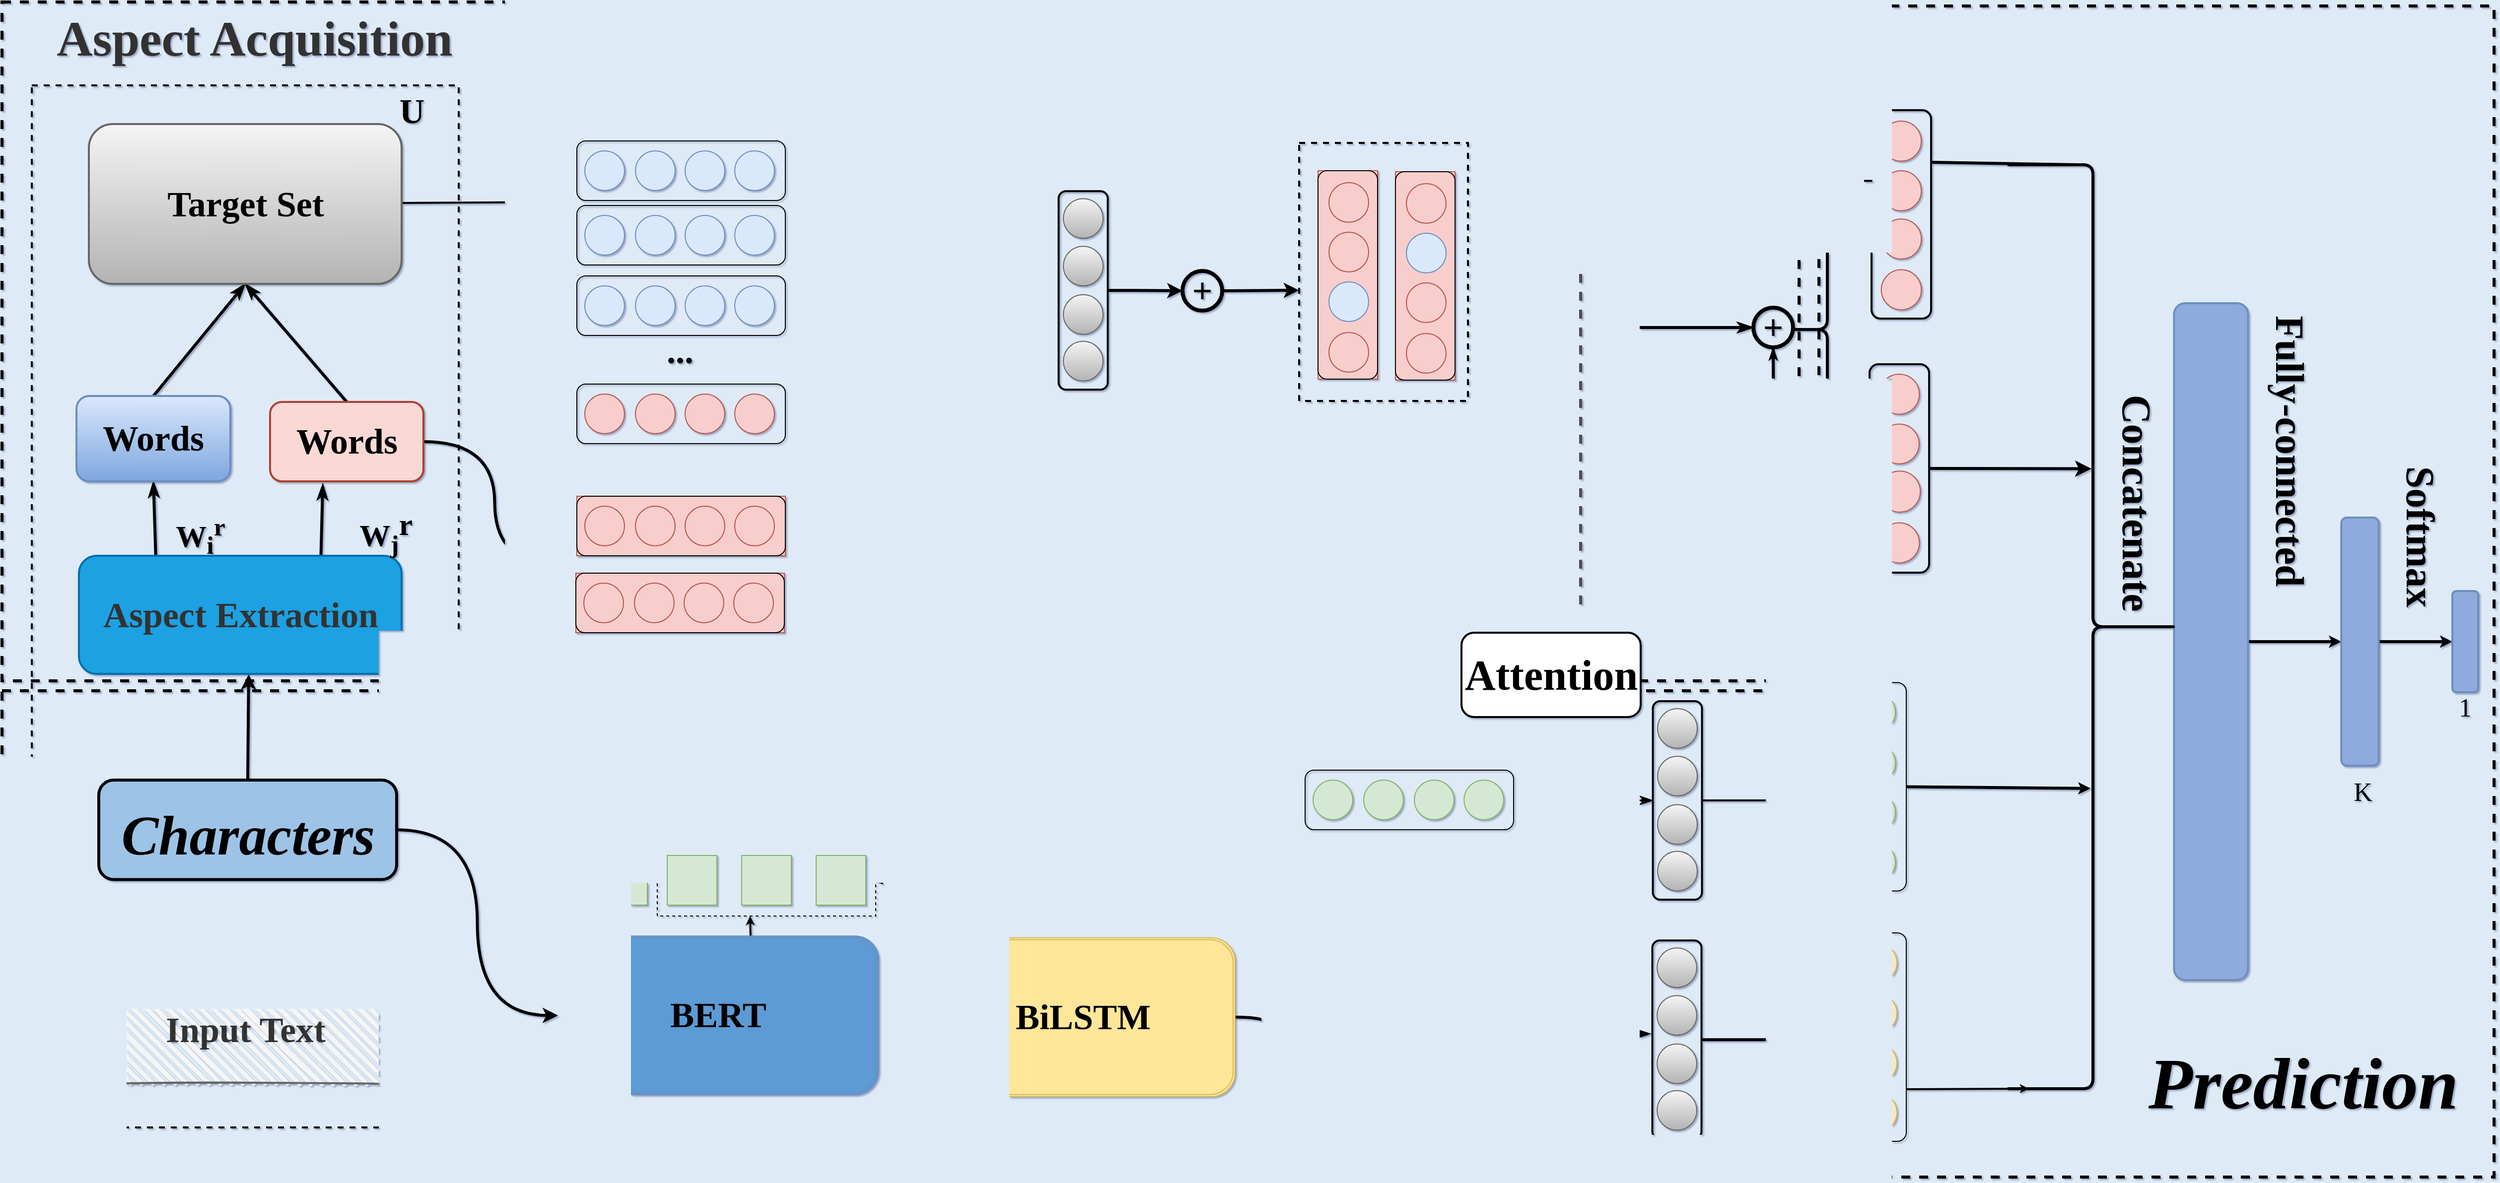 <mxfile version="20.4.1" type="github" pages="2">
  <diagram id="xE6yutu449i4m1p3uRwP" name="模型">
    <mxGraphModel dx="3793" dy="2792" grid="1" gridSize="10" guides="1" tooltips="1" connect="1" arrows="1" fold="1" page="1" pageScale="1" pageWidth="827" pageHeight="1169" background="#DEEBF7" math="0" shadow="1">
      <root>
        <mxCell id="0" />
        <mxCell id="1" parent="0" />
        <mxCell id="maZDqukDoqaPE8SbIxAH-41" value="" style="rounded=0;whiteSpace=wrap;html=1;shadow=0;strokeWidth=3;fontFamily=Times New Roman;fontSize=56;fillColor=none;dashed=1;" parent="1" vertex="1">
          <mxGeometry x="-10" y="-374" width="1810" height="684" as="geometry" />
        </mxCell>
        <mxCell id="maZDqukDoqaPE8SbIxAH-40" value="" style="rounded=0;whiteSpace=wrap;html=1;shadow=0;strokeWidth=3;fontFamily=Times New Roman;fontSize=56;fillColor=none;dashed=1;" parent="1" vertex="1">
          <mxGeometry x="-10" y="320" width="1810" height="490" as="geometry" />
        </mxCell>
        <mxCell id="maZDqukDoqaPE8SbIxAH-33" value="" style="rounded=0;whiteSpace=wrap;html=1;strokeWidth=3;fillColor=none;dashed=1;shadow=0;" parent="1" vertex="1">
          <mxGeometry x="1820" y="-370" width="680" height="1180" as="geometry" />
        </mxCell>
        <mxCell id="maZDqukDoqaPE8SbIxAH-11" style="orthogonalLoop=1;jettySize=auto;html=1;exitX=1;exitY=0.5;exitDx=0;exitDy=0;edgeStyle=orthogonalEdgeStyle;curved=1;strokeWidth=3;" parent="1" source="rSC-oQ76qF_qCHtcjeeN-8" edge="1">
          <mxGeometry relative="1" as="geometry">
            <mxPoint x="930" y="-80" as="targetPoint" />
          </mxGeometry>
        </mxCell>
        <mxCell id="maZDqukDoqaPE8SbIxAH-31" style="edgeStyle=orthogonalEdgeStyle;curved=1;orthogonalLoop=1;jettySize=auto;html=1;exitX=1;exitY=0.5;exitDx=0;exitDy=0;entryX=0.5;entryY=1;entryDx=0;entryDy=0;strokeWidth=3;" parent="1" source="rSC-oQ76qF_qCHtcjeeN-8" target="maZDqukDoqaPE8SbIxAH-29" edge="1">
          <mxGeometry relative="1" as="geometry" />
        </mxCell>
        <mxCell id="rSC-oQ76qF_qCHtcjeeN-8" value="" style="rounded=0;whiteSpace=wrap;html=1;fillColor=none;dashed=1;strokeWidth=2;" parent="1" vertex="1">
          <mxGeometry x="558" y="110" width="234" height="164" as="geometry" />
        </mxCell>
        <mxCell id="arP89rZSrupbbn2dp-Xk-2" value="" style="rounded=0;whiteSpace=wrap;html=1;fontFamily=Times New Roman;fontSize=36;fillColor=none;dashed=1;strokeWidth=2;" parent="1" vertex="1">
          <mxGeometry x="20" y="-290" width="430" height="1050" as="geometry" />
        </mxCell>
        <mxCell id="HhYw5Z5-gJKjL5FxkoDt-12" value="" style="rounded=0;whiteSpace=wrap;html=1;fontSize=24;fillColor=none;dashed=1;" parent="1" vertex="1">
          <mxGeometry x="650" y="477" width="220" height="70" as="geometry" />
        </mxCell>
        <mxCell id="arP89rZSrupbbn2dp-Xk-157" style="edgeStyle=orthogonalEdgeStyle;sketch=0;orthogonalLoop=1;jettySize=auto;html=1;exitX=1;exitY=0.5;exitDx=0;exitDy=0;entryX=0.47;entryY=1.045;entryDx=0;entryDy=0;fontFamily=Times New Roman;fontSize=36;startArrow=none;startFill=0;endArrow=classicThin;endFill=1;endSize=7;strokeColor=#000000;strokeWidth=3;elbow=vertical;entryPerimeter=0;" parent="1" target="arP89rZSrupbbn2dp-Xk-163" edge="1">
          <mxGeometry relative="1" as="geometry">
            <mxPoint x="1511" y="666" as="sourcePoint" />
          </mxGeometry>
        </mxCell>
        <mxCell id="HhYw5Z5-gJKjL5FxkoDt-22" value="" style="rounded=1;whiteSpace=wrap;html=1;fontSize=24;fillColor=none;" parent="1" vertex="1">
          <mxGeometry x="1300" y="636" width="210" height="60" as="geometry" />
        </mxCell>
        <mxCell id="arP89rZSrupbbn2dp-Xk-5" value="" style="sketch=0;orthogonalLoop=1;jettySize=auto;html=1;fontFamily=Times New Roman;fontSize=24;startArrow=none;startFill=0;endArrow=classicThin;endFill=1;endSize=7;strokeWidth=3;elbow=vertical;rounded=0;entryX=0.5;entryY=1;entryDx=0;entryDy=0;exitX=0.491;exitY=1.02;exitDx=0;exitDy=0;exitPerimeter=0;" parent="1" source="b2TtBr7QqDW1BiKJzh33-6" target="maZDqukDoqaPE8SbIxAH-37" edge="1">
          <mxGeometry relative="1" as="geometry">
            <mxPoint x="230" y="530" as="targetPoint" />
          </mxGeometry>
        </mxCell>
        <mxCell id="b2TtBr7QqDW1BiKJzh33-6" value="&lt;font style=&quot;font-size: 36px;&quot; face=&quot;Times New Roman&quot;&gt;&lt;b&gt;Input Text&lt;/b&gt;&lt;/font&gt;" style="rounded=1;whiteSpace=wrap;html=1;strokeWidth=2;fillWeight=4;hachureGap=8;hachureAngle=45;sketch=1;fontSize=24;direction=west;fillColor=#f5f5f5;fontColor=#333333;strokeColor=#666666;" parent="1" vertex="1">
          <mxGeometry x="87.5" y="608.75" width="295" height="107.13" as="geometry" />
        </mxCell>
        <mxCell id="arP89rZSrupbbn2dp-Xk-267" style="sketch=0;orthogonalLoop=1;jettySize=auto;html=1;exitX=0.104;exitY=-0.003;exitDx=0;exitDy=0;entryX=0.5;entryY=1;entryDx=0;entryDy=0;fontFamily=Times New Roman;fontSize=36;startArrow=none;startFill=0;endArrow=classic;endFill=1;endSize=3;strokeColor=#000000;strokeWidth=2;elbow=vertical;exitPerimeter=0;" parent="1" target="HhYw5Z5-gJKjL5FxkoDt-7" edge="1">
          <mxGeometry relative="1" as="geometry">
            <mxPoint x="614.86" y="618.797" as="sourcePoint" />
          </mxGeometry>
        </mxCell>
        <mxCell id="arP89rZSrupbbn2dp-Xk-268" style="edgeStyle=none;sketch=0;orthogonalLoop=1;jettySize=auto;html=1;entryX=0.425;entryY=1;entryDx=0;entryDy=0;entryPerimeter=0;fontFamily=Times New Roman;fontSize=36;startArrow=none;startFill=0;endArrow=classic;endFill=1;endSize=3;strokeColor=#000000;strokeWidth=2;elbow=vertical;" parent="1" target="HhYw5Z5-gJKjL5FxkoDt-12" edge="1">
          <mxGeometry relative="1" as="geometry">
            <mxPoint x="744" y="570" as="sourcePoint" />
            <Array as="points" />
          </mxGeometry>
        </mxCell>
        <mxCell id="HhYw5Z5-gJKjL5FxkoDt-2" value="&lt;font face=&quot;Times New Roman&quot; style=&quot;font-size: 36px;&quot;&gt;&lt;b style=&quot;&quot;&gt;BERT&lt;/b&gt;&lt;/font&gt;" style="shape=ext;double=1;rounded=1;whiteSpace=wrap;html=1;fillColor=#5B9BD5;strokeColor=#6c8ebf;" parent="1" vertex="1">
          <mxGeometry x="550" y="567.13" width="323" height="160" as="geometry" />
        </mxCell>
        <mxCell id="HhYw5Z5-gJKjL5FxkoDt-31" style="rounded=0;sketch=0;orthogonalLoop=1;jettySize=auto;html=1;exitX=0.5;exitY=0;exitDx=0;exitDy=0;entryX=0;entryY=0.5;entryDx=0;entryDy=0;fontSize=24;startArrow=none;startFill=0;endArrow=classicThin;endFill=1;endSize=7;strokeWidth=3;elbow=vertical;edgeStyle=orthogonalEdgeStyle;" parent="1" source="HhYw5Z5-gJKjL5FxkoDt-7" target="HhYw5Z5-gJKjL5FxkoDt-24" edge="1">
          <mxGeometry relative="1" as="geometry" />
        </mxCell>
        <mxCell id="HhYw5Z5-gJKjL5FxkoDt-7" value="" style="rounded=0;whiteSpace=wrap;html=1;fontSize=24;fillColor=#d5e8d4;strokeColor=#82b366;" parent="1" vertex="1">
          <mxGeometry x="590" y="486" width="50" height="50" as="geometry" />
        </mxCell>
        <mxCell id="HhYw5Z5-gJKjL5FxkoDt-14" value="" style="edgeStyle=orthogonalEdgeStyle;curved=1;rounded=0;sketch=0;orthogonalLoop=1;jettySize=auto;html=1;dashed=1;fontSize=24;startArrow=none;startFill=0;endArrow=classicThin;endFill=1;endSize=7;strokeWidth=3;elbow=vertical;entryX=0.001;entryY=0.638;entryDx=0;entryDy=0;entryPerimeter=0;" parent="1" source="HhYw5Z5-gJKjL5FxkoDt-12" target="HhYw5Z5-gJKjL5FxkoDt-13" edge="1">
          <mxGeometry relative="1" as="geometry" />
        </mxCell>
        <mxCell id="4NWWXaF-FE0anquEJio0-17" value="" style="edgeStyle=orthogonalEdgeStyle;curved=1;sketch=0;orthogonalLoop=1;jettySize=auto;html=1;fontFamily=Times New Roman;fontSize=36;startArrow=none;startFill=0;endArrow=classic;endFill=1;endSize=3;strokeColor=#000000;strokeWidth=3;elbow=vertical;exitX=1;exitY=0.5;exitDx=0;exitDy=0;entryX=0;entryY=0.5;entryDx=0;entryDy=0;" parent="1" source="HhYw5Z5-gJKjL5FxkoDt-13" target="HhYw5Z5-gJKjL5FxkoDt-22" edge="1">
          <mxGeometry relative="1" as="geometry">
            <mxPoint x="1309" y="636" as="sourcePoint" />
          </mxGeometry>
        </mxCell>
        <mxCell id="HhYw5Z5-gJKjL5FxkoDt-13" value="&lt;font face=&quot;Times New Roman&quot; style=&quot;font-size: 36px;&quot;&gt;&lt;b style=&quot;&quot;&gt;BiLSTM&lt;/b&gt;&lt;/font&gt;" style="shape=ext;double=1;rounded=1;whiteSpace=wrap;html=1;fillColor=#FFE699;strokeColor=#d6b656;" parent="1" vertex="1">
          <mxGeometry x="926" y="568.88" width="306" height="160" as="geometry" />
        </mxCell>
        <mxCell id="arP89rZSrupbbn2dp-Xk-153" style="edgeStyle=orthogonalEdgeStyle;sketch=0;orthogonalLoop=1;jettySize=auto;html=1;exitX=1;exitY=0.5;exitDx=0;exitDy=0;entryX=0.5;entryY=1;entryDx=0;entryDy=0;fontFamily=Times New Roman;fontSize=36;startArrow=none;startFill=0;endArrow=classicThin;endFill=1;endSize=7;strokeWidth=2;elbow=vertical;" parent="1" target="arP89rZSrupbbn2dp-Xk-142" edge="1">
          <mxGeometry relative="1" as="geometry">
            <mxPoint x="1513.5" y="430.0" as="sourcePoint" />
          </mxGeometry>
        </mxCell>
        <mxCell id="HhYw5Z5-gJKjL5FxkoDt-26" value="" style="group" parent="1" vertex="1" connectable="0">
          <mxGeometry x="1309.5" y="646" width="191" height="40" as="geometry" />
        </mxCell>
        <mxCell id="HhYw5Z5-gJKjL5FxkoDt-27" value="" style="ellipse;whiteSpace=wrap;html=1;aspect=fixed;fontSize=24;fillColor=#F5E8C4;strokeColor=#d6b656;" parent="HhYw5Z5-gJKjL5FxkoDt-26" vertex="1">
          <mxGeometry width="40" height="40" as="geometry" />
        </mxCell>
        <mxCell id="HhYw5Z5-gJKjL5FxkoDt-28" value="" style="ellipse;whiteSpace=wrap;html=1;aspect=fixed;fontSize=24;fillColor=#F5E8C4;strokeColor=#d6b656;" parent="HhYw5Z5-gJKjL5FxkoDt-26" vertex="1">
          <mxGeometry x="51" width="40" height="40" as="geometry" />
        </mxCell>
        <mxCell id="HhYw5Z5-gJKjL5FxkoDt-29" value="" style="ellipse;whiteSpace=wrap;html=1;aspect=fixed;fontSize=24;fillColor=#F5E8C4;strokeColor=#d6b656;" parent="HhYw5Z5-gJKjL5FxkoDt-26" vertex="1">
          <mxGeometry x="102" width="40" height="40" as="geometry" />
        </mxCell>
        <mxCell id="HhYw5Z5-gJKjL5FxkoDt-30" value="" style="ellipse;whiteSpace=wrap;html=1;aspect=fixed;fontSize=24;fillColor=#F5E8C4;strokeColor=#d6b656;" parent="HhYw5Z5-gJKjL5FxkoDt-26" vertex="1">
          <mxGeometry x="152" width="40" height="40" as="geometry" />
        </mxCell>
        <mxCell id="arP89rZSrupbbn2dp-Xk-3" value="&lt;span style=&quot;color: rgb(51, 51, 51); text-align: start;&quot;&gt;&lt;font size=&quot;1&quot; style=&quot;&quot;&gt;&lt;b style=&quot;font-size: 50px;&quot;&gt;Aspect Acquisition&lt;/b&gt;&lt;/font&gt;&lt;/span&gt;" style="text;html=1;strokeColor=none;fillColor=none;align=center;verticalAlign=middle;whiteSpace=wrap;rounded=0;dashed=1;fontFamily=Times New Roman;fontSize=36;" parent="1" vertex="1">
          <mxGeometry x="38" y="-368" width="412.5" height="60" as="geometry" />
        </mxCell>
        <mxCell id="arP89rZSrupbbn2dp-Xk-9" style="sketch=0;orthogonalLoop=1;jettySize=auto;html=1;entryX=0.5;entryY=1;entryDx=0;entryDy=0;fontFamily=Times New Roman;fontSize=24;startArrow=none;startFill=0;endArrow=classicThin;endFill=1;endSize=7;strokeWidth=3;elbow=vertical;rounded=0;exitX=0.238;exitY=-0.001;exitDx=0;exitDy=0;exitPerimeter=0;" parent="1" source="arP89rZSrupbbn2dp-Xk-6" target="arP89rZSrupbbn2dp-Xk-7" edge="1">
          <mxGeometry relative="1" as="geometry">
            <mxPoint x="170" y="190" as="sourcePoint" />
          </mxGeometry>
        </mxCell>
        <mxCell id="arP89rZSrupbbn2dp-Xk-17" style="edgeStyle=none;rounded=0;sketch=0;orthogonalLoop=1;jettySize=auto;html=1;exitX=0.75;exitY=0;exitDx=0;exitDy=0;fontFamily=Times New Roman;fontSize=24;startArrow=none;startFill=0;endArrow=classicThin;endFill=1;endSize=7;strokeWidth=3;elbow=vertical;entryX=0.344;entryY=1.032;entryDx=0;entryDy=0;entryPerimeter=0;" parent="1" source="arP89rZSrupbbn2dp-Xk-6" target="arP89rZSrupbbn2dp-Xk-8" edge="1">
          <mxGeometry relative="1" as="geometry">
            <mxPoint x="310" y="256.62" as="sourcePoint" />
            <mxPoint x="310" y="110" as="targetPoint" />
          </mxGeometry>
        </mxCell>
        <mxCell id="arP89rZSrupbbn2dp-Xk-6" value="&lt;span style=&quot;color: rgb(51, 51, 51); text-align: start;&quot;&gt;&lt;b style=&quot;&quot;&gt;&lt;font style=&quot;font-size: 36px;&quot;&gt;Aspect Extraction&lt;/font&gt;&lt;/b&gt;&lt;/span&gt;" style="rounded=1;whiteSpace=wrap;html=1;fontFamily=Times New Roman;fontSize=24;strokeWidth=2;fillColor=#1ba1e2;fontColor=#ffffff;strokeColor=#006EAF;" parent="1" vertex="1">
          <mxGeometry x="67.5" y="184" width="325" height="119" as="geometry" />
        </mxCell>
        <mxCell id="arP89rZSrupbbn2dp-Xk-15" style="rounded=0;sketch=0;orthogonalLoop=1;jettySize=auto;html=1;exitX=0.5;exitY=0;exitDx=0;exitDy=0;entryX=0.5;entryY=1;entryDx=0;entryDy=0;fontFamily=Times New Roman;fontSize=24;startArrow=none;startFill=0;endArrow=classicThin;endFill=1;endSize=7;strokeWidth=3;elbow=vertical;" parent="1" source="arP89rZSrupbbn2dp-Xk-7" target="arP89rZSrupbbn2dp-Xk-14" edge="1">
          <mxGeometry relative="1" as="geometry" />
        </mxCell>
        <mxCell id="arP89rZSrupbbn2dp-Xk-7" value="&lt;b&gt;&lt;font style=&quot;font-size: 36px;&quot;&gt;Words&lt;/font&gt;&lt;/b&gt;" style="rounded=1;whiteSpace=wrap;html=1;fontFamily=Times New Roman;fontSize=24;strokeWidth=2;fillColor=#dae8fc;strokeColor=#6c8ebf;gradientColor=#7ea6e0;" parent="1" vertex="1">
          <mxGeometry x="65" y="23.0" width="155" height="86" as="geometry" />
        </mxCell>
        <mxCell id="arP89rZSrupbbn2dp-Xk-16" style="rounded=0;sketch=0;orthogonalLoop=1;jettySize=auto;html=1;exitX=0.5;exitY=0;exitDx=0;exitDy=0;fontFamily=Times New Roman;fontSize=24;startArrow=none;startFill=0;endArrow=classicThin;endFill=1;endSize=7;strokeWidth=3;elbow=vertical;entryX=0.5;entryY=1;entryDx=0;entryDy=0;" parent="1" source="arP89rZSrupbbn2dp-Xk-8" target="arP89rZSrupbbn2dp-Xk-14" edge="1">
          <mxGeometry relative="1" as="geometry">
            <mxPoint x="240" y="10" as="targetPoint" />
          </mxGeometry>
        </mxCell>
        <mxCell id="maZDqukDoqaPE8SbIxAH-1" style="edgeStyle=orthogonalEdgeStyle;orthogonalLoop=1;jettySize=auto;html=1;exitX=1;exitY=0.5;exitDx=0;exitDy=0;entryX=0;entryY=0.5;entryDx=0;entryDy=0;curved=1;strokeWidth=3;" parent="1" source="arP89rZSrupbbn2dp-Xk-8" target="rSC-oQ76qF_qCHtcjeeN-8" edge="1">
          <mxGeometry relative="1" as="geometry" />
        </mxCell>
        <mxCell id="arP89rZSrupbbn2dp-Xk-8" value="&lt;b&gt;&lt;font style=&quot;font-size: 36px;&quot;&gt;Words&lt;/font&gt;&lt;/b&gt;" style="rounded=1;whiteSpace=wrap;html=1;fontFamily=Times New Roman;fontSize=24;strokeWidth=2;fillColor=#fad9d5;strokeColor=#ae4132;" parent="1" vertex="1">
          <mxGeometry x="260" y="29.0" width="154.5" height="80" as="geometry" />
        </mxCell>
        <mxCell id="arP89rZSrupbbn2dp-Xk-12" value="&lt;font style=&quot;font-size: 31px;&quot;&gt;W&lt;sub&gt;i&lt;/sub&gt;&lt;sup&gt;r&lt;/sup&gt;&lt;/font&gt;" style="text;html=1;strokeColor=none;fillColor=none;align=center;verticalAlign=middle;whiteSpace=wrap;rounded=0;fontFamily=Times New Roman;fontSize=24;fontStyle=1" parent="1" vertex="1">
          <mxGeometry x="160" y="150" width="60" height="30" as="geometry" />
        </mxCell>
        <mxCell id="arP89rZSrupbbn2dp-Xk-13" value="&lt;font style=&quot;font-size: 31px;&quot;&gt;&lt;font style=&quot;font-size: 31px;&quot;&gt;W&lt;sub style=&quot;&quot;&gt;j&lt;/sub&gt;&lt;/font&gt;&lt;sup style=&quot;&quot;&gt;&lt;font style=&quot;font-size: 31px;&quot;&gt;r&lt;/font&gt;&amp;nbsp;&lt;/sup&gt;&lt;/font&gt;" style="text;html=1;strokeColor=none;fillColor=none;align=center;verticalAlign=middle;whiteSpace=wrap;rounded=0;fontFamily=Times New Roman;fontSize=24;fontStyle=1" parent="1" vertex="1">
          <mxGeometry x="350" y="146" width="60" height="30" as="geometry" />
        </mxCell>
        <mxCell id="arP89rZSrupbbn2dp-Xk-19" value="" style="edgeStyle=none;rounded=0;sketch=0;orthogonalLoop=1;jettySize=auto;html=1;fontFamily=Times New Roman;fontSize=24;startArrow=none;startFill=0;endArrow=classicThin;endFill=1;endSize=7;strokeWidth=2;elbow=vertical;entryX=0;entryY=0.25;entryDx=0;entryDy=0;" parent="1" source="arP89rZSrupbbn2dp-Xk-14" target="arP89rZSrupbbn2dp-Xk-18" edge="1">
          <mxGeometry relative="1" as="geometry">
            <Array as="points" />
          </mxGeometry>
        </mxCell>
        <mxCell id="arP89rZSrupbbn2dp-Xk-14" value="&lt;b&gt;&lt;font style=&quot;font-size: 36px;&quot;&gt;Target Set&lt;/font&gt;&lt;/b&gt;" style="rounded=1;whiteSpace=wrap;html=1;fontFamily=Times New Roman;fontSize=24;strokeWidth=2;fillColor=#f5f5f5;strokeColor=#666666;gradientColor=#b3b3b3;" parent="1" vertex="1">
          <mxGeometry x="77.5" y="-251" width="315" height="161" as="geometry" />
        </mxCell>
        <mxCell id="maZDqukDoqaPE8SbIxAH-9" style="orthogonalLoop=1;jettySize=auto;html=1;exitX=1;exitY=0.5;exitDx=0;exitDy=0;entryX=0.5;entryY=1;entryDx=0;entryDy=0;dashed=1;strokeWidth=3;" parent="1" source="arP89rZSrupbbn2dp-Xk-18" target="maZDqukDoqaPE8SbIxAH-23" edge="1">
          <mxGeometry relative="1" as="geometry">
            <mxPoint x="1010" y="-84" as="targetPoint" />
          </mxGeometry>
        </mxCell>
        <mxCell id="arP89rZSrupbbn2dp-Xk-18" value="" style="whiteSpace=wrap;html=1;fontSize=24;fontFamily=Times New Roman;fillColor=#CED2D5;strokeColor=#23445d;rounded=1;strokeWidth=2;" parent="1" vertex="1">
          <mxGeometry x="559" y="-260" width="230" height="350" as="geometry" />
        </mxCell>
        <mxCell id="arP89rZSrupbbn2dp-Xk-168" style="edgeStyle=orthogonalEdgeStyle;sketch=0;orthogonalLoop=1;jettySize=auto;html=1;exitX=0.5;exitY=0;exitDx=0;exitDy=0;fontFamily=Times New Roman;fontSize=26;startArrow=none;startFill=0;endArrow=classicThin;endFill=1;endSize=7;strokeColor=#000000;strokeWidth=2;elbow=vertical;entryX=0.5;entryY=1;entryDx=0;entryDy=0;" parent="1" source="arP89rZSrupbbn2dp-Xk-142" target="arP89rZSrupbbn2dp-Xk-170" edge="1">
          <mxGeometry relative="1" as="geometry">
            <mxPoint x="1841" y="30" as="targetPoint" />
          </mxGeometry>
        </mxCell>
        <mxCell id="arP89rZSrupbbn2dp-Xk-142" value="" style="rounded=1;whiteSpace=wrap;html=1;fontFamily=Times New Roman;fontSize=36;strokeColor=#000000;strokeWidth=2;fillColor=none;rotation=90;" parent="1" vertex="1">
          <mxGeometry x="1577.5" y="405.75" width="200" height="49.5" as="geometry" />
        </mxCell>
        <mxCell id="arP89rZSrupbbn2dp-Xk-146" value="" style="group" parent="1" vertex="1" connectable="0">
          <mxGeometry x="1873" y="-264" width="60" height="210" as="geometry" />
        </mxCell>
        <mxCell id="arP89rZSrupbbn2dp-Xk-147" value="" style="rounded=1;whiteSpace=wrap;html=1;fontFamily=Times New Roman;fontSize=36;strokeWidth=2;fillColor=none;strokeColor=#000000;" parent="arP89rZSrupbbn2dp-Xk-146" vertex="1">
          <mxGeometry y="-1" width="60" height="210" as="geometry" />
        </mxCell>
        <mxCell id="arP89rZSrupbbn2dp-Xk-148" value="" style="ellipse;whiteSpace=wrap;html=1;aspect=fixed;fontSize=24;fillColor=#f8cecc;strokeColor=#b85450;rotation=-90;" parent="arP89rZSrupbbn2dp-Xk-146" vertex="1">
          <mxGeometry x="9.8" y="10.0" width="40.4" height="40.4" as="geometry" />
        </mxCell>
        <mxCell id="arP89rZSrupbbn2dp-Xk-149" value="" style="ellipse;whiteSpace=wrap;html=1;aspect=fixed;fontSize=24;fillColor=#f8cecc;strokeColor=#b85450;rotation=-90;" parent="arP89rZSrupbbn2dp-Xk-146" vertex="1">
          <mxGeometry x="9.8" y="60.0" width="40.4" height="40.4" as="geometry" />
        </mxCell>
        <mxCell id="arP89rZSrupbbn2dp-Xk-150" value="" style="ellipse;whiteSpace=wrap;html=1;aspect=fixed;fontSize=24;fillColor=#f8cecc;strokeColor=#b85450;rotation=-90;" parent="arP89rZSrupbbn2dp-Xk-146" vertex="1">
          <mxGeometry x="9.8" y="108.6" width="40.4" height="40.4" as="geometry" />
        </mxCell>
        <mxCell id="arP89rZSrupbbn2dp-Xk-151" value="" style="ellipse;whiteSpace=wrap;html=1;aspect=fixed;fontSize=24;fillColor=#f8cecc;strokeColor=#b85450;rotation=-90;" parent="arP89rZSrupbbn2dp-Xk-146" vertex="1">
          <mxGeometry x="9.8" y="159.8" width="40.4" height="40.4" as="geometry" />
        </mxCell>
        <mxCell id="arP89rZSrupbbn2dp-Xk-152" style="edgeStyle=orthogonalEdgeStyle;sketch=0;orthogonalLoop=1;jettySize=auto;html=1;exitX=1;exitY=0.5;exitDx=0;exitDy=0;fontFamily=Times New Roman;fontSize=36;startArrow=none;startFill=0;endArrow=classicThin;endFill=1;endSize=7;strokeWidth=3;elbow=vertical;entryX=0;entryY=0.5;entryDx=0;entryDy=0;" parent="1" source="e01b3pUl95MMTs82BliH-9" target="arP89rZSrupbbn2dp-Xk-170" edge="1">
          <mxGeometry relative="1" as="geometry">
            <mxPoint x="1771" y="-20" as="targetPoint" />
            <mxPoint x="1419" y="-100" as="sourcePoint" />
          </mxGeometry>
        </mxCell>
        <mxCell id="arP89rZSrupbbn2dp-Xk-155" style="sketch=0;orthogonalLoop=1;jettySize=auto;html=1;fontFamily=Times New Roman;fontSize=36;startArrow=none;startFill=0;endArrow=classicThin;endFill=1;endSize=7;strokeWidth=2;elbow=vertical;dashed=1;strokeColor=#4D4D4D;" parent="1" edge="1">
          <mxGeometry relative="1" as="geometry">
            <mxPoint x="1581" y="430" as="targetPoint" />
            <mxPoint x="1581" y="320" as="sourcePoint" />
          </mxGeometry>
        </mxCell>
        <mxCell id="arP89rZSrupbbn2dp-Xk-156" style="edgeStyle=orthogonalEdgeStyle;sketch=0;orthogonalLoop=1;jettySize=auto;html=1;fontFamily=Times New Roman;fontSize=36;startArrow=none;startFill=0;endArrow=classicThin;endFill=1;endSize=7;strokeWidth=3;elbow=vertical;dashed=1;strokeColor=#4D4D4D;" parent="1" edge="1">
          <mxGeometry relative="1" as="geometry">
            <mxPoint x="1541" y="660" as="targetPoint" />
            <mxPoint x="1541" y="-100" as="sourcePoint" />
            <Array as="points">
              <mxPoint x="1541" y="-20" />
            </Array>
          </mxGeometry>
        </mxCell>
        <mxCell id="arP89rZSrupbbn2dp-Xk-159" value="" style="ellipse;whiteSpace=wrap;html=1;aspect=fixed;fontSize=24;fillColor=#f5f5f5;strokeColor=#666666;gradientColor=#b3b3b3;" parent="1" vertex="1">
          <mxGeometry x="1657.5" y="338" width="40" height="40" as="geometry" />
        </mxCell>
        <mxCell id="arP89rZSrupbbn2dp-Xk-160" value="" style="ellipse;whiteSpace=wrap;html=1;aspect=fixed;fontSize=24;fillColor=#f5f5f5;strokeColor=#666666;gradientColor=#b3b3b3;" parent="1" vertex="1">
          <mxGeometry x="1657.5" y="386" width="40" height="40" as="geometry" />
        </mxCell>
        <mxCell id="arP89rZSrupbbn2dp-Xk-161" value="" style="ellipse;whiteSpace=wrap;html=1;aspect=fixed;fontSize=24;fillColor=#f5f5f5;strokeColor=#666666;gradientColor=#b3b3b3;" parent="1" vertex="1">
          <mxGeometry x="1657.5" y="434.75" width="40" height="40" as="geometry" />
        </mxCell>
        <mxCell id="arP89rZSrupbbn2dp-Xk-162" value="" style="ellipse;whiteSpace=wrap;html=1;aspect=fixed;fontSize=24;fillColor=#f5f5f5;strokeColor=#666666;gradientColor=#b3b3b3;" parent="1" vertex="1">
          <mxGeometry x="1657.5" y="481.75" width="40" height="40" as="geometry" />
        </mxCell>
        <mxCell id="arP89rZSrupbbn2dp-Xk-169" style="edgeStyle=orthogonalEdgeStyle;sketch=0;orthogonalLoop=1;jettySize=auto;html=1;exitX=0.5;exitY=0;exitDx=0;exitDy=0;fontFamily=Times New Roman;fontSize=26;startArrow=none;startFill=0;endArrow=none;endFill=0;endSize=7;strokeColor=#000000;strokeWidth=3;elbow=vertical;entryX=0.5;entryY=1;entryDx=0;entryDy=0;" parent="1" source="arP89rZSrupbbn2dp-Xk-163" target="arP89rZSrupbbn2dp-Xk-170" edge="1">
          <mxGeometry relative="1" as="geometry">
            <mxPoint x="1841" y="230" as="targetPoint" />
          </mxGeometry>
        </mxCell>
        <mxCell id="arP89rZSrupbbn2dp-Xk-163" value="" style="rounded=1;whiteSpace=wrap;html=1;fontFamily=Times New Roman;fontSize=36;strokeColor=#000000;strokeWidth=2;fillColor=none;rotation=90;" parent="1" vertex="1">
          <mxGeometry x="1577" y="646.88" width="200" height="49.5" as="geometry" />
        </mxCell>
        <mxCell id="arP89rZSrupbbn2dp-Xk-164" value="" style="ellipse;whiteSpace=wrap;html=1;aspect=fixed;fontSize=24;fillColor=#f5f5f5;strokeColor=#666666;gradientColor=#b3b3b3;" parent="1" vertex="1">
          <mxGeometry x="1657" y="579.13" width="40" height="40" as="geometry" />
        </mxCell>
        <mxCell id="arP89rZSrupbbn2dp-Xk-165" value="" style="ellipse;whiteSpace=wrap;html=1;aspect=fixed;fontSize=24;fillColor=#f5f5f5;strokeColor=#666666;gradientColor=#b3b3b3;" parent="1" vertex="1">
          <mxGeometry x="1657" y="627.13" width="40" height="40" as="geometry" />
        </mxCell>
        <mxCell id="arP89rZSrupbbn2dp-Xk-166" value="" style="ellipse;whiteSpace=wrap;html=1;aspect=fixed;fontSize=24;fillColor=#f5f5f5;strokeColor=#666666;gradientColor=#b3b3b3;" parent="1" vertex="1">
          <mxGeometry x="1657" y="675.88" width="40" height="40" as="geometry" />
        </mxCell>
        <mxCell id="arP89rZSrupbbn2dp-Xk-167" value="" style="ellipse;whiteSpace=wrap;html=1;aspect=fixed;fontSize=24;fillColor=#f5f5f5;strokeColor=#666666;gradientColor=#b3b3b3;" parent="1" vertex="1">
          <mxGeometry x="1657" y="722.88" width="40" height="40" as="geometry" />
        </mxCell>
        <mxCell id="arP89rZSrupbbn2dp-Xk-170" value="&lt;b&gt;&lt;font style=&quot;font-size: 36px;&quot;&gt;+&lt;/font&gt;&lt;/b&gt;" style="ellipse;whiteSpace=wrap;html=1;aspect=fixed;fontFamily=Times New Roman;fontSize=24;strokeWidth=4;fillColor=none;" parent="1" vertex="1">
          <mxGeometry x="1754" y="-66" width="40" height="40" as="geometry" />
        </mxCell>
        <mxCell id="arP89rZSrupbbn2dp-Xk-195" value="" style="group" parent="1" vertex="1" connectable="0">
          <mxGeometry x="1848" y="564" width="60" height="210" as="geometry" />
        </mxCell>
        <mxCell id="arP89rZSrupbbn2dp-Xk-188" value="" style="group;rotation=90;" parent="arP89rZSrupbbn2dp-Xk-195" vertex="1" connectable="0">
          <mxGeometry x="-65.5" y="85" width="191" height="50" as="geometry" />
        </mxCell>
        <mxCell id="arP89rZSrupbbn2dp-Xk-189" value="" style="ellipse;whiteSpace=wrap;html=1;aspect=fixed;fontSize=24;fillColor=#F5E8C4;strokeColor=#d6b656;rotation=90;" parent="arP89rZSrupbbn2dp-Xk-188" vertex="1">
          <mxGeometry x="76" y="-75" width="40" height="40" as="geometry" />
        </mxCell>
        <mxCell id="arP89rZSrupbbn2dp-Xk-190" value="" style="ellipse;whiteSpace=wrap;html=1;aspect=fixed;fontSize=24;fillColor=#F5E8C4;strokeColor=#d6b656;rotation=90;" parent="arP89rZSrupbbn2dp-Xk-188" vertex="1">
          <mxGeometry x="76" y="-24" width="40" height="40" as="geometry" />
        </mxCell>
        <mxCell id="arP89rZSrupbbn2dp-Xk-191" value="" style="ellipse;whiteSpace=wrap;html=1;aspect=fixed;fontSize=24;fillColor=#F5E8C4;strokeColor=#d6b656;rotation=90;" parent="arP89rZSrupbbn2dp-Xk-188" vertex="1">
          <mxGeometry x="76" y="26" width="40" height="40" as="geometry" />
        </mxCell>
        <mxCell id="arP89rZSrupbbn2dp-Xk-192" value="" style="ellipse;whiteSpace=wrap;html=1;aspect=fixed;fontSize=24;fillColor=#F5E8C4;strokeColor=#d6b656;rotation=-105;" parent="arP89rZSrupbbn2dp-Xk-188" vertex="1">
          <mxGeometry x="76" y="76" width="40" height="40" as="geometry" />
        </mxCell>
        <mxCell id="arP89rZSrupbbn2dp-Xk-187" value="" style="rounded=1;whiteSpace=wrap;html=1;fontSize=24;fillColor=none;rotation=90;" parent="arP89rZSrupbbn2dp-Xk-195" vertex="1">
          <mxGeometry x="-75" y="75" width="210" height="60" as="geometry" />
        </mxCell>
        <mxCell id="arP89rZSrupbbn2dp-Xk-196" value="" style="group" parent="1" vertex="1" connectable="0">
          <mxGeometry x="1848" y="311.75" width="60" height="210" as="geometry" />
        </mxCell>
        <mxCell id="arP89rZSrupbbn2dp-Xk-174" value="" style="rounded=1;whiteSpace=wrap;html=1;fontSize=24;fillColor=none;rotation=90;" parent="arP89rZSrupbbn2dp-Xk-196" vertex="1">
          <mxGeometry x="-75" y="75" width="210" height="60" as="geometry" />
        </mxCell>
        <mxCell id="arP89rZSrupbbn2dp-Xk-175" value="" style="group;rotation=90;" parent="arP89rZSrupbbn2dp-Xk-196" vertex="1" connectable="0">
          <mxGeometry x="-67" y="85" width="191" height="40" as="geometry" />
        </mxCell>
        <mxCell id="arP89rZSrupbbn2dp-Xk-176" value="" style="ellipse;whiteSpace=wrap;html=1;aspect=fixed;fontSize=24;fillColor=#d5e8d4;strokeColor=#82b366;rotation=90;" parent="arP89rZSrupbbn2dp-Xk-175" vertex="1">
          <mxGeometry x="76" y="-75" width="40" height="40" as="geometry" />
        </mxCell>
        <mxCell id="arP89rZSrupbbn2dp-Xk-177" value="" style="ellipse;whiteSpace=wrap;html=1;aspect=fixed;fontSize=24;fillColor=#d5e8d4;strokeColor=#82b366;rotation=90;" parent="arP89rZSrupbbn2dp-Xk-175" vertex="1">
          <mxGeometry x="76" y="-24" width="40" height="40" as="geometry" />
        </mxCell>
        <mxCell id="arP89rZSrupbbn2dp-Xk-178" value="" style="ellipse;whiteSpace=wrap;html=1;aspect=fixed;fontSize=24;fillColor=#d5e8d4;strokeColor=#82b366;rotation=90;" parent="arP89rZSrupbbn2dp-Xk-175" vertex="1">
          <mxGeometry x="76" y="26" width="40" height="40" as="geometry" />
        </mxCell>
        <mxCell id="arP89rZSrupbbn2dp-Xk-179" value="" style="ellipse;whiteSpace=wrap;html=1;aspect=fixed;fontSize=24;fillColor=#d5e8d4;strokeColor=#82b366;rotation=135;" parent="arP89rZSrupbbn2dp-Xk-175" vertex="1">
          <mxGeometry x="76" y="76" width="40" height="40" as="geometry" />
        </mxCell>
        <mxCell id="bRp7wZ5MDCs9pwji7JOl-6" style="edgeStyle=orthogonalEdgeStyle;rounded=0;orthogonalLoop=1;jettySize=auto;html=1;exitX=0.75;exitY=1;exitDx=0;exitDy=0;entryX=-0.006;entryY=0.548;entryDx=0;entryDy=0;entryPerimeter=0;strokeWidth=2;fontFamily=Times New Roman;fontSize=36;endArrow=none;endFill=0;" parent="1" source="arP89rZSrupbbn2dp-Xk-197" target="arP89rZSrupbbn2dp-Xk-200" edge="1">
          <mxGeometry relative="1" as="geometry" />
        </mxCell>
        <mxCell id="arP89rZSrupbbn2dp-Xk-197" value="" style="shape=curlyBracket;whiteSpace=wrap;html=1;rounded=1;fontFamily=Times New Roman;fontSize=26;strokeColor=#000000;strokeWidth=3;fillColor=none;size=0.5;" parent="1" vertex="1">
          <mxGeometry x="1790" y="-194" width="77" height="300" as="geometry" />
        </mxCell>
        <mxCell id="arP89rZSrupbbn2dp-Xk-199" value="" style="group" parent="1" vertex="1" connectable="0">
          <mxGeometry x="1871" y="-9" width="60" height="210" as="geometry" />
        </mxCell>
        <mxCell id="arP89rZSrupbbn2dp-Xk-200" value="" style="rounded=1;whiteSpace=wrap;html=1;fontFamily=Times New Roman;fontSize=36;strokeWidth=2;fillColor=none;strokeColor=#000000;" parent="arP89rZSrupbbn2dp-Xk-199" vertex="1">
          <mxGeometry width="60" height="210" as="geometry" />
        </mxCell>
        <mxCell id="arP89rZSrupbbn2dp-Xk-201" value="" style="ellipse;whiteSpace=wrap;html=1;aspect=fixed;fontSize=24;fillColor=#f8cecc;strokeColor=#b85450;rotation=-90;" parent="arP89rZSrupbbn2dp-Xk-199" vertex="1">
          <mxGeometry x="9.8" y="10.0" width="40.4" height="40.4" as="geometry" />
        </mxCell>
        <mxCell id="arP89rZSrupbbn2dp-Xk-202" value="" style="ellipse;whiteSpace=wrap;html=1;aspect=fixed;fontSize=24;fillColor=#f8cecc;strokeColor=#b85450;rotation=-90;" parent="arP89rZSrupbbn2dp-Xk-199" vertex="1">
          <mxGeometry x="9.8" y="60.2" width="40.2" height="40.2" as="geometry" />
        </mxCell>
        <mxCell id="arP89rZSrupbbn2dp-Xk-203" value="" style="ellipse;whiteSpace=wrap;html=1;aspect=fixed;fontSize=24;fillColor=#f8cecc;strokeColor=#b85450;rotation=-90;" parent="arP89rZSrupbbn2dp-Xk-199" vertex="1">
          <mxGeometry x="9.8" y="107.6" width="41.4" height="41.4" as="geometry" />
        </mxCell>
        <mxCell id="arP89rZSrupbbn2dp-Xk-204" value="" style="ellipse;whiteSpace=wrap;html=1;aspect=fixed;fontSize=24;fillColor=#f8cecc;strokeColor=#b85450;rotation=-90;" parent="arP89rZSrupbbn2dp-Xk-199" vertex="1">
          <mxGeometry x="9.8" y="159.8" width="40.4" height="40.4" as="geometry" />
        </mxCell>
        <mxCell id="arP89rZSrupbbn2dp-Xk-218" style="edgeStyle=none;rounded=0;sketch=0;orthogonalLoop=1;jettySize=auto;html=1;exitX=0.5;exitY=0;exitDx=0;exitDy=0;fontFamily=Times New Roman;fontSize=26;startArrow=none;startFill=0;endArrow=classic;endFill=1;endSize=3;strokeColor=#000000;strokeWidth=3;elbow=vertical;" parent="1" source="arP89rZSrupbbn2dp-Xk-207" target="arP89rZSrupbbn2dp-Xk-217" edge="1">
          <mxGeometry relative="1" as="geometry" />
        </mxCell>
        <mxCell id="arP89rZSrupbbn2dp-Xk-207" value="" style="rounded=1;whiteSpace=wrap;html=1;fontFamily=Times New Roman;fontSize=26;strokeColor=#6c8ebf;strokeWidth=2;fillColor=#8FAADC;rotation=90;" parent="1" vertex="1">
          <mxGeometry x="1874" y="233.25" width="681.88" height="74.5" as="geometry" />
        </mxCell>
        <mxCell id="arP89rZSrupbbn2dp-Xk-209" value="" style="shape=curlyBracket;whiteSpace=wrap;html=1;rounded=1;flipH=1;fontFamily=Times New Roman;fontSize=26;strokeColor=#000000;strokeWidth=3;fillColor=none;" parent="1" vertex="1">
          <mxGeometry x="2010" y="-210" width="172" height="931" as="geometry" />
        </mxCell>
        <mxCell id="arP89rZSrupbbn2dp-Xk-210" style="sketch=0;orthogonalLoop=1;jettySize=auto;html=1;exitX=1;exitY=0.5;exitDx=0;exitDy=0;fontFamily=Times New Roman;fontSize=26;startArrow=none;startFill=0;endArrow=classic;endFill=1;endSize=7;strokeColor=#000000;strokeWidth=3;elbow=vertical;entryX=0.509;entryY=0.329;entryDx=0;entryDy=0;entryPerimeter=0;" parent="1" source="arP89rZSrupbbn2dp-Xk-200" target="arP89rZSrupbbn2dp-Xk-209" edge="1">
          <mxGeometry relative="1" as="geometry">
            <mxPoint x="2088" y="96" as="targetPoint" />
          </mxGeometry>
        </mxCell>
        <mxCell id="arP89rZSrupbbn2dp-Xk-211" style="sketch=0;orthogonalLoop=1;jettySize=auto;html=1;fontFamily=Times New Roman;fontSize=26;startArrow=none;startFill=0;endArrow=none;endFill=0;endSize=3;strokeColor=#000000;strokeWidth=3;elbow=vertical;rounded=0;exitX=1;exitY=0.25;exitDx=0;exitDy=0;" parent="1" source="arP89rZSrupbbn2dp-Xk-147" edge="1">
          <mxGeometry relative="1" as="geometry">
            <mxPoint x="1918" y="-182" as="sourcePoint" />
            <mxPoint x="2080" y="-210" as="targetPoint" />
            <Array as="points" />
          </mxGeometry>
        </mxCell>
        <mxCell id="arP89rZSrupbbn2dp-Xk-212" style="edgeStyle=none;rounded=0;sketch=0;orthogonalLoop=1;jettySize=auto;html=1;exitX=0.5;exitY=0;exitDx=0;exitDy=0;entryX=0.514;entryY=0.675;entryDx=0;entryDy=0;entryPerimeter=0;fontFamily=Times New Roman;fontSize=26;startArrow=none;startFill=0;endArrow=classic;endFill=1;endSize=3;strokeColor=#000000;strokeWidth=3;elbow=vertical;" parent="1" source="arP89rZSrupbbn2dp-Xk-174" target="arP89rZSrupbbn2dp-Xk-209" edge="1">
          <mxGeometry relative="1" as="geometry" />
        </mxCell>
        <mxCell id="arP89rZSrupbbn2dp-Xk-213" style="edgeStyle=none;rounded=0;sketch=0;orthogonalLoop=1;jettySize=auto;html=1;exitX=0.75;exitY=0;exitDx=0;exitDy=0;entryX=0.874;entryY=1;entryDx=0;entryDy=0;entryPerimeter=0;fontFamily=Times New Roman;fontSize=26;startArrow=none;startFill=0;endArrow=classic;endFill=1;endSize=3;strokeColor=#000000;strokeWidth=2;elbow=vertical;" parent="1" source="arP89rZSrupbbn2dp-Xk-187" target="arP89rZSrupbbn2dp-Xk-209" edge="1">
          <mxGeometry relative="1" as="geometry" />
        </mxCell>
        <mxCell id="arP89rZSrupbbn2dp-Xk-216" value="&lt;b&gt;&lt;font style=&quot;font-size: 41px;&quot;&gt;Concatenate&lt;/font&gt;&lt;/b&gt;" style="text;html=1;strokeColor=none;fillColor=none;align=center;verticalAlign=middle;whiteSpace=wrap;rounded=0;fontFamily=Times New Roman;fontSize=26;rotation=90;" parent="1" vertex="1">
          <mxGeometry x="2110" y="116" width="60" height="30" as="geometry" />
        </mxCell>
        <mxCell id="arP89rZSrupbbn2dp-Xk-223" style="edgeStyle=none;rounded=0;sketch=0;orthogonalLoop=1;jettySize=auto;html=1;exitX=0.5;exitY=0;exitDx=0;exitDy=0;entryX=0.5;entryY=1;entryDx=0;entryDy=0;fontFamily=Times New Roman;fontSize=26;startArrow=none;startFill=0;endArrow=classic;endFill=1;endSize=3;strokeColor=#000000;strokeWidth=3;elbow=vertical;" parent="1" source="arP89rZSrupbbn2dp-Xk-217" target="arP89rZSrupbbn2dp-Xk-222" edge="1">
          <mxGeometry relative="1" as="geometry" />
        </mxCell>
        <mxCell id="arP89rZSrupbbn2dp-Xk-217" value="" style="rounded=1;whiteSpace=wrap;html=1;fontFamily=Times New Roman;fontSize=26;strokeColor=#6c8ebf;strokeWidth=2;fillColor=#8FAADC;rotation=90;" parent="1" vertex="1">
          <mxGeometry x="2240" y="251.62" width="250" height="37.75" as="geometry" />
        </mxCell>
        <mxCell id="arP89rZSrupbbn2dp-Xk-219" value="&lt;b&gt;&lt;font style=&quot;font-size: 40px;&quot;&gt;Fully-connected&lt;/font&gt;&lt;/b&gt;" style="text;html=1;strokeColor=none;fillColor=none;align=center;verticalAlign=middle;whiteSpace=wrap;rounded=0;fontFamily=Times New Roman;fontSize=26;rotation=90;" parent="1" vertex="1">
          <mxGeometry x="2140" y="25.62" width="310" height="106" as="geometry" />
        </mxCell>
        <mxCell id="arP89rZSrupbbn2dp-Xk-220" value="K" style="text;html=1;strokeColor=none;fillColor=none;align=center;verticalAlign=middle;whiteSpace=wrap;rounded=0;fontFamily=Times New Roman;fontSize=26;" parent="1" vertex="1">
          <mxGeometry x="2338" y="407" width="60" height="30" as="geometry" />
        </mxCell>
        <mxCell id="arP89rZSrupbbn2dp-Xk-222" value="" style="rounded=1;whiteSpace=wrap;html=1;fontFamily=Times New Roman;fontSize=26;strokeColor=#6c8ebf;strokeWidth=2;fillColor=#8FAADC;rotation=90;" parent="1" vertex="1">
          <mxGeometry x="2420" y="257.5" width="102" height="26" as="geometry" />
        </mxCell>
        <mxCell id="arP89rZSrupbbn2dp-Xk-224" value="&lt;b&gt;&lt;font style=&quot;font-size: 40px;&quot;&gt;Softmax&lt;/font&gt;&lt;/b&gt;" style="text;html=1;strokeColor=none;fillColor=none;align=center;verticalAlign=middle;whiteSpace=wrap;rounded=0;fontFamily=Times New Roman;fontSize=26;rotation=90;strokeWidth=3;" parent="1" vertex="1">
          <mxGeometry x="2336" y="110" width="180" height="110" as="geometry" />
        </mxCell>
        <mxCell id="arP89rZSrupbbn2dp-Xk-225" value="1" style="text;html=1;strokeColor=none;fillColor=none;align=center;verticalAlign=middle;whiteSpace=wrap;rounded=0;fontFamily=Times New Roman;fontSize=26;" parent="1" vertex="1">
          <mxGeometry x="2441" y="322" width="60" height="30" as="geometry" />
        </mxCell>
        <mxCell id="arP89rZSrupbbn2dp-Xk-228" value="" style="group" parent="1" vertex="1" connectable="0">
          <mxGeometry x="1302.5" y="400" width="210" height="60" as="geometry" />
        </mxCell>
        <mxCell id="HhYw5Z5-gJKjL5FxkoDt-24" value="" style="rounded=1;whiteSpace=wrap;html=1;fontSize=24;fillColor=none;" parent="arP89rZSrupbbn2dp-Xk-228" vertex="1">
          <mxGeometry width="210" height="60" as="geometry" />
        </mxCell>
        <mxCell id="HhYw5Z5-gJKjL5FxkoDt-25" value="" style="group" parent="arP89rZSrupbbn2dp-Xk-228" vertex="1" connectable="0">
          <mxGeometry x="8" y="10" width="191" height="40" as="geometry" />
        </mxCell>
        <mxCell id="HhYw5Z5-gJKjL5FxkoDt-15" value="" style="ellipse;whiteSpace=wrap;html=1;aspect=fixed;fontSize=24;fillColor=#d5e8d4;strokeColor=#82b366;" parent="HhYw5Z5-gJKjL5FxkoDt-25" vertex="1">
          <mxGeometry width="40" height="40" as="geometry" />
        </mxCell>
        <mxCell id="HhYw5Z5-gJKjL5FxkoDt-19" value="" style="ellipse;whiteSpace=wrap;html=1;aspect=fixed;fontSize=24;fillColor=#d5e8d4;strokeColor=#82b366;" parent="HhYw5Z5-gJKjL5FxkoDt-25" vertex="1">
          <mxGeometry x="51" width="40" height="40" as="geometry" />
        </mxCell>
        <mxCell id="HhYw5Z5-gJKjL5FxkoDt-20" value="" style="ellipse;whiteSpace=wrap;html=1;aspect=fixed;fontSize=24;fillColor=#d5e8d4;strokeColor=#82b366;" parent="HhYw5Z5-gJKjL5FxkoDt-25" vertex="1">
          <mxGeometry x="102" width="40" height="40" as="geometry" />
        </mxCell>
        <mxCell id="HhYw5Z5-gJKjL5FxkoDt-21" value="" style="ellipse;whiteSpace=wrap;html=1;aspect=fixed;fontSize=24;fillColor=#d5e8d4;strokeColor=#82b366;" parent="HhYw5Z5-gJKjL5FxkoDt-25" vertex="1">
          <mxGeometry x="152" width="40" height="40" as="geometry" />
        </mxCell>
        <mxCell id="arP89rZSrupbbn2dp-Xk-229" value="" style="group" parent="1" vertex="1" connectable="0">
          <mxGeometry x="569" y="-234" width="210" height="60" as="geometry" />
        </mxCell>
        <mxCell id="arP89rZSrupbbn2dp-Xk-230" value="" style="rounded=1;whiteSpace=wrap;html=1;fontSize=24;fillColor=none;" parent="arP89rZSrupbbn2dp-Xk-229" vertex="1">
          <mxGeometry width="210" height="60" as="geometry" />
        </mxCell>
        <mxCell id="arP89rZSrupbbn2dp-Xk-231" value="" style="group" parent="arP89rZSrupbbn2dp-Xk-229" vertex="1" connectable="0">
          <mxGeometry x="8" y="10" width="191" height="40" as="geometry" />
        </mxCell>
        <mxCell id="arP89rZSrupbbn2dp-Xk-232" value="" style="ellipse;whiteSpace=wrap;html=1;aspect=fixed;fontSize=24;fillColor=#dae8fc;strokeColor=#6c8ebf;" parent="arP89rZSrupbbn2dp-Xk-231" vertex="1">
          <mxGeometry width="40" height="40" as="geometry" />
        </mxCell>
        <mxCell id="arP89rZSrupbbn2dp-Xk-233" value="" style="ellipse;whiteSpace=wrap;html=1;aspect=fixed;fontSize=24;fillColor=#dae8fc;strokeColor=#6c8ebf;" parent="arP89rZSrupbbn2dp-Xk-231" vertex="1">
          <mxGeometry x="51" width="40" height="40" as="geometry" />
        </mxCell>
        <mxCell id="arP89rZSrupbbn2dp-Xk-234" value="" style="ellipse;whiteSpace=wrap;html=1;aspect=fixed;fontSize=24;fillColor=#dae8fc;strokeColor=#6c8ebf;" parent="arP89rZSrupbbn2dp-Xk-231" vertex="1">
          <mxGeometry x="101" width="40" height="40" as="geometry" />
        </mxCell>
        <mxCell id="arP89rZSrupbbn2dp-Xk-235" value="" style="ellipse;whiteSpace=wrap;html=1;aspect=fixed;fontSize=24;fillColor=#dae8fc;strokeColor=#6c8ebf;" parent="arP89rZSrupbbn2dp-Xk-231" vertex="1">
          <mxGeometry x="151" width="40" height="40" as="geometry" />
        </mxCell>
        <mxCell id="arP89rZSrupbbn2dp-Xk-237" value="" style="group" parent="1" vertex="1" connectable="0">
          <mxGeometry x="569" y="-169" width="210" height="60" as="geometry" />
        </mxCell>
        <mxCell id="arP89rZSrupbbn2dp-Xk-238" value="" style="rounded=1;whiteSpace=wrap;html=1;fontSize=24;fillColor=none;" parent="arP89rZSrupbbn2dp-Xk-237" vertex="1">
          <mxGeometry width="210" height="60" as="geometry" />
        </mxCell>
        <mxCell id="arP89rZSrupbbn2dp-Xk-239" value="" style="group" parent="arP89rZSrupbbn2dp-Xk-237" vertex="1" connectable="0">
          <mxGeometry x="8" y="10" width="191" height="40" as="geometry" />
        </mxCell>
        <mxCell id="arP89rZSrupbbn2dp-Xk-240" value="" style="ellipse;whiteSpace=wrap;html=1;aspect=fixed;fontSize=24;fillColor=#dae8fc;strokeColor=#6c8ebf;" parent="arP89rZSrupbbn2dp-Xk-239" vertex="1">
          <mxGeometry width="40" height="40" as="geometry" />
        </mxCell>
        <mxCell id="arP89rZSrupbbn2dp-Xk-241" value="" style="ellipse;whiteSpace=wrap;html=1;aspect=fixed;fontSize=24;fillColor=#dae8fc;strokeColor=#6c8ebf;" parent="arP89rZSrupbbn2dp-Xk-239" vertex="1">
          <mxGeometry x="51" width="40" height="40" as="geometry" />
        </mxCell>
        <mxCell id="arP89rZSrupbbn2dp-Xk-242" value="" style="ellipse;whiteSpace=wrap;html=1;aspect=fixed;fontSize=24;fillColor=#dae8fc;strokeColor=#6c8ebf;" parent="arP89rZSrupbbn2dp-Xk-239" vertex="1">
          <mxGeometry x="101" width="40" height="40" as="geometry" />
        </mxCell>
        <mxCell id="arP89rZSrupbbn2dp-Xk-243" value="" style="ellipse;whiteSpace=wrap;html=1;aspect=fixed;fontSize=24;fillColor=#dae8fc;strokeColor=#6c8ebf;" parent="arP89rZSrupbbn2dp-Xk-239" vertex="1">
          <mxGeometry x="151" width="40" height="40" as="geometry" />
        </mxCell>
        <mxCell id="arP89rZSrupbbn2dp-Xk-244" value="" style="group" parent="1" vertex="1" connectable="0">
          <mxGeometry x="569" y="-98" width="210" height="60" as="geometry" />
        </mxCell>
        <mxCell id="arP89rZSrupbbn2dp-Xk-245" value="" style="rounded=1;whiteSpace=wrap;html=1;fontSize=24;fillColor=none;" parent="arP89rZSrupbbn2dp-Xk-244" vertex="1">
          <mxGeometry width="210" height="60" as="geometry" />
        </mxCell>
        <mxCell id="arP89rZSrupbbn2dp-Xk-246" value="" style="group" parent="arP89rZSrupbbn2dp-Xk-244" vertex="1" connectable="0">
          <mxGeometry x="8" y="10" width="191" height="40" as="geometry" />
        </mxCell>
        <mxCell id="arP89rZSrupbbn2dp-Xk-247" value="" style="ellipse;whiteSpace=wrap;html=1;aspect=fixed;fontSize=24;fillColor=#dae8fc;strokeColor=#6c8ebf;" parent="arP89rZSrupbbn2dp-Xk-246" vertex="1">
          <mxGeometry width="40" height="40" as="geometry" />
        </mxCell>
        <mxCell id="arP89rZSrupbbn2dp-Xk-248" value="" style="ellipse;whiteSpace=wrap;html=1;aspect=fixed;fontSize=24;fillColor=#dae8fc;strokeColor=#6c8ebf;" parent="arP89rZSrupbbn2dp-Xk-246" vertex="1">
          <mxGeometry x="51" width="40" height="40" as="geometry" />
        </mxCell>
        <mxCell id="arP89rZSrupbbn2dp-Xk-249" value="" style="ellipse;whiteSpace=wrap;html=1;aspect=fixed;fontSize=24;fillColor=#dae8fc;strokeColor=#6c8ebf;" parent="arP89rZSrupbbn2dp-Xk-246" vertex="1">
          <mxGeometry x="101" width="40" height="40" as="geometry" />
        </mxCell>
        <mxCell id="arP89rZSrupbbn2dp-Xk-250" value="" style="ellipse;whiteSpace=wrap;html=1;aspect=fixed;fontSize=24;fillColor=#dae8fc;strokeColor=#6c8ebf;" parent="arP89rZSrupbbn2dp-Xk-246" vertex="1">
          <mxGeometry x="151" width="40" height="40" as="geometry" />
        </mxCell>
        <mxCell id="arP89rZSrupbbn2dp-Xk-251" value="" style="group" parent="1" vertex="1" connectable="0">
          <mxGeometry x="569" y="11" width="210" height="60" as="geometry" />
        </mxCell>
        <mxCell id="arP89rZSrupbbn2dp-Xk-252" value="" style="rounded=1;whiteSpace=wrap;html=1;fontSize=24;fillColor=none;" parent="arP89rZSrupbbn2dp-Xk-251" vertex="1">
          <mxGeometry width="210" height="60" as="geometry" />
        </mxCell>
        <mxCell id="arP89rZSrupbbn2dp-Xk-253" value="" style="group" parent="arP89rZSrupbbn2dp-Xk-251" vertex="1" connectable="0">
          <mxGeometry x="8" y="10" width="191" height="40" as="geometry" />
        </mxCell>
        <mxCell id="arP89rZSrupbbn2dp-Xk-254" value="" style="ellipse;whiteSpace=wrap;html=1;aspect=fixed;fontSize=24;fillColor=#f8cecc;strokeColor=#b85450;" parent="arP89rZSrupbbn2dp-Xk-253" vertex="1">
          <mxGeometry width="40" height="40" as="geometry" />
        </mxCell>
        <mxCell id="arP89rZSrupbbn2dp-Xk-255" value="" style="ellipse;whiteSpace=wrap;html=1;aspect=fixed;fontSize=24;fillColor=#f8cecc;strokeColor=#b85450;" parent="arP89rZSrupbbn2dp-Xk-253" vertex="1">
          <mxGeometry x="51" width="40" height="40" as="geometry" />
        </mxCell>
        <mxCell id="arP89rZSrupbbn2dp-Xk-256" value="" style="ellipse;whiteSpace=wrap;html=1;aspect=fixed;fontSize=24;fillColor=#f8cecc;strokeColor=#b85450;" parent="arP89rZSrupbbn2dp-Xk-253" vertex="1">
          <mxGeometry x="101" width="40" height="40" as="geometry" />
        </mxCell>
        <mxCell id="arP89rZSrupbbn2dp-Xk-257" value="" style="ellipse;whiteSpace=wrap;html=1;aspect=fixed;fontSize=24;fillColor=#f8cecc;strokeColor=#b85450;" parent="arP89rZSrupbbn2dp-Xk-253" vertex="1">
          <mxGeometry x="151" width="40" height="40" as="geometry" />
        </mxCell>
        <mxCell id="arP89rZSrupbbn2dp-Xk-258" value="" style="group;fillColor=#f8cecc;strokeColor=#b85450;" parent="1" vertex="1" connectable="0">
          <mxGeometry x="569" y="124" width="210" height="60" as="geometry" />
        </mxCell>
        <mxCell id="arP89rZSrupbbn2dp-Xk-259" value="" style="rounded=1;whiteSpace=wrap;html=1;fontSize=24;fillColor=none;" parent="arP89rZSrupbbn2dp-Xk-258" vertex="1">
          <mxGeometry width="210" height="60" as="geometry" />
        </mxCell>
        <mxCell id="arP89rZSrupbbn2dp-Xk-260" value="" style="group" parent="arP89rZSrupbbn2dp-Xk-258" vertex="1" connectable="0">
          <mxGeometry x="8" y="10" width="191" height="40" as="geometry" />
        </mxCell>
        <mxCell id="arP89rZSrupbbn2dp-Xk-261" value="" style="ellipse;whiteSpace=wrap;html=1;aspect=fixed;fontSize=24;fillColor=#f8cecc;strokeColor=#b85450;" parent="arP89rZSrupbbn2dp-Xk-260" vertex="1">
          <mxGeometry width="40" height="40" as="geometry" />
        </mxCell>
        <mxCell id="arP89rZSrupbbn2dp-Xk-262" value="" style="ellipse;whiteSpace=wrap;html=1;aspect=fixed;fontSize=24;fillColor=#f8cecc;strokeColor=#b85450;" parent="arP89rZSrupbbn2dp-Xk-260" vertex="1">
          <mxGeometry x="51" width="40" height="40" as="geometry" />
        </mxCell>
        <mxCell id="arP89rZSrupbbn2dp-Xk-263" value="" style="ellipse;whiteSpace=wrap;html=1;aspect=fixed;fontSize=24;fillColor=#f8cecc;strokeColor=#b85450;" parent="arP89rZSrupbbn2dp-Xk-260" vertex="1">
          <mxGeometry x="101" width="40" height="40" as="geometry" />
        </mxCell>
        <mxCell id="arP89rZSrupbbn2dp-Xk-264" value="" style="ellipse;whiteSpace=wrap;html=1;aspect=fixed;fontSize=24;fillColor=#f8cecc;strokeColor=#b85450;" parent="arP89rZSrupbbn2dp-Xk-260" vertex="1">
          <mxGeometry x="151" width="40" height="40" as="geometry" />
        </mxCell>
        <mxCell id="arP89rZSrupbbn2dp-Xk-269" value="&lt;b&gt;...&lt;/b&gt;" style="text;html=1;strokeColor=none;fillColor=none;align=center;verticalAlign=middle;whiteSpace=wrap;rounded=0;fontFamily=Times New Roman;fontSize=36;" parent="1" vertex="1">
          <mxGeometry x="643" y="-37" width="60" height="30" as="geometry" />
        </mxCell>
        <mxCell id="bRp7wZ5MDCs9pwji7JOl-8" style="edgeStyle=orthogonalEdgeStyle;rounded=0;orthogonalLoop=1;jettySize=auto;html=1;exitX=0.014;exitY=0.339;exitDx=0;exitDy=0;entryX=0.974;entryY=0.002;entryDx=0;entryDy=0;entryPerimeter=0;strokeWidth=2;fontFamily=Times New Roman;fontSize=36;endArrow=none;endFill=0;exitPerimeter=0;" parent="1" edge="1">
          <mxGeometry relative="1" as="geometry">
            <mxPoint x="1873.84" y="-193.81" as="sourcePoint" />
            <mxPoint x="1865.492" y="-193.4" as="targetPoint" />
          </mxGeometry>
        </mxCell>
        <mxCell id="arP89rZSrupbbn2dp-Xk-158" value="&lt;font size=&quot;1&quot; style=&quot;&quot;&gt;&lt;b style=&quot;font-size: 43px;&quot;&gt;Attention&lt;/b&gt;&lt;/font&gt;" style="rounded=1;whiteSpace=wrap;html=1;fontFamily=Times New Roman;fontSize=36;strokeWidth=2;" parent="1" vertex="1">
          <mxGeometry x="1460" y="261.5" width="180.5" height="85" as="geometry" />
        </mxCell>
        <mxCell id="bRp7wZ5MDCs9pwji7JOl-17" value="" style="sketch=0;orthogonalLoop=1;jettySize=auto;html=1;fontFamily=Times New Roman;fontSize=36;startArrow=none;startFill=0;endArrow=none;endFill=1;endSize=7;strokeWidth=3;elbow=vertical;dashed=1;strokeColor=#4D4D4D;" parent="1" edge="1">
          <mxGeometry relative="1" as="geometry">
            <mxPoint x="1580" y="240" as="targetPoint" />
            <mxPoint x="1580" y="-100" as="sourcePoint" />
          </mxGeometry>
        </mxCell>
        <mxCell id="bRp7wZ5MDCs9pwji7JOl-18" value="" style="rounded=0;whiteSpace=wrap;html=1;fontSize=24;fillColor=#d5e8d4;strokeColor=#82b366;" parent="1" vertex="1">
          <mxGeometry x="660" y="486" width="50" height="50" as="geometry" />
        </mxCell>
        <mxCell id="bRp7wZ5MDCs9pwji7JOl-19" value="" style="rounded=0;whiteSpace=wrap;html=1;fontSize=24;fillColor=#d5e8d4;strokeColor=#82b366;" parent="1" vertex="1">
          <mxGeometry x="735" y="486" width="50" height="50" as="geometry" />
        </mxCell>
        <mxCell id="bRp7wZ5MDCs9pwji7JOl-20" value="" style="rounded=0;whiteSpace=wrap;html=1;fontSize=24;fillColor=#d5e8d4;strokeColor=#82b366;" parent="1" vertex="1">
          <mxGeometry x="810" y="486" width="50" height="50" as="geometry" />
        </mxCell>
        <mxCell id="rSC-oQ76qF_qCHtcjeeN-1" value="" style="group;fillColor=#f8cecc;strokeColor=#b85450;" parent="1" vertex="1" connectable="0">
          <mxGeometry x="568" y="201.5" width="210" height="60" as="geometry" />
        </mxCell>
        <mxCell id="rSC-oQ76qF_qCHtcjeeN-2" value="" style="rounded=1;whiteSpace=wrap;html=1;fontSize=24;fillColor=none;" parent="rSC-oQ76qF_qCHtcjeeN-1" vertex="1">
          <mxGeometry width="210" height="60" as="geometry" />
        </mxCell>
        <mxCell id="rSC-oQ76qF_qCHtcjeeN-3" value="" style="group" parent="rSC-oQ76qF_qCHtcjeeN-1" vertex="1" connectable="0">
          <mxGeometry x="8" y="10" width="191" height="40" as="geometry" />
        </mxCell>
        <mxCell id="rSC-oQ76qF_qCHtcjeeN-4" value="" style="ellipse;whiteSpace=wrap;html=1;aspect=fixed;fontSize=24;fillColor=#f8cecc;strokeColor=#b85450;" parent="rSC-oQ76qF_qCHtcjeeN-3" vertex="1">
          <mxGeometry width="40" height="40" as="geometry" />
        </mxCell>
        <mxCell id="rSC-oQ76qF_qCHtcjeeN-5" value="" style="ellipse;whiteSpace=wrap;html=1;aspect=fixed;fontSize=24;fillColor=#f8cecc;strokeColor=#b85450;" parent="rSC-oQ76qF_qCHtcjeeN-3" vertex="1">
          <mxGeometry x="51" width="40" height="40" as="geometry" />
        </mxCell>
        <mxCell id="rSC-oQ76qF_qCHtcjeeN-6" value="" style="ellipse;whiteSpace=wrap;html=1;aspect=fixed;fontSize=24;fillColor=#f8cecc;strokeColor=#b85450;" parent="rSC-oQ76qF_qCHtcjeeN-3" vertex="1">
          <mxGeometry x="101" width="40" height="40" as="geometry" />
        </mxCell>
        <mxCell id="rSC-oQ76qF_qCHtcjeeN-7" value="" style="ellipse;whiteSpace=wrap;html=1;aspect=fixed;fontSize=24;fillColor=#f8cecc;strokeColor=#b85450;" parent="rSC-oQ76qF_qCHtcjeeN-3" vertex="1">
          <mxGeometry x="151" width="40" height="40" as="geometry" />
        </mxCell>
        <mxCell id="e01b3pUl95MMTs82BliH-24" value="" style="group;rotation=-90;" parent="1" vertex="1" connectable="0">
          <mxGeometry x="1266.5" y="-182" width="234" height="210" as="geometry" />
        </mxCell>
        <mxCell id="e01b3pUl95MMTs82BliH-9" value="" style="rounded=0;whiteSpace=wrap;html=1;fillColor=none;dashed=1;strokeWidth=2;rotation=0;" parent="e01b3pUl95MMTs82BliH-24" vertex="1">
          <mxGeometry x="30" y="-50" width="170" height="260" as="geometry" />
        </mxCell>
        <mxCell id="e01b3pUl95MMTs82BliH-10" value="" style="group;fillColor=#f8cecc;strokeColor=#b85450;rotation=-90;" parent="e01b3pUl95MMTs82BliH-24" vertex="1" connectable="0">
          <mxGeometry x="-26" y="53" width="210" height="60" as="geometry" />
        </mxCell>
        <mxCell id="e01b3pUl95MMTs82BliH-11" value="" style="rounded=1;whiteSpace=wrap;html=1;fontSize=24;fillColor=none;rotation=-90;" parent="e01b3pUl95MMTs82BliH-10" vertex="1">
          <mxGeometry width="210" height="60" as="geometry" />
        </mxCell>
        <mxCell id="e01b3pUl95MMTs82BliH-12" value="" style="group;rotation=-90;" parent="e01b3pUl95MMTs82BliH-10" vertex="1" connectable="0">
          <mxGeometry x="10" y="12" width="191" height="40" as="geometry" />
        </mxCell>
        <mxCell id="e01b3pUl95MMTs82BliH-13" value="" style="ellipse;whiteSpace=wrap;html=1;aspect=fixed;fontSize=24;fillColor=#f8cecc;strokeColor=#b85450;rotation=-90;" parent="e01b3pUl95MMTs82BliH-12" vertex="1">
          <mxGeometry x="76" y="76" width="40" height="40" as="geometry" />
        </mxCell>
        <mxCell id="e01b3pUl95MMTs82BliH-14" value="" style="ellipse;whiteSpace=wrap;html=1;aspect=fixed;fontSize=24;fillColor=#dae8fc;strokeColor=#6c8ebf;rotation=-90;" parent="e01b3pUl95MMTs82BliH-12" vertex="1">
          <mxGeometry x="76" y="25" width="40" height="40" as="geometry" />
        </mxCell>
        <mxCell id="e01b3pUl95MMTs82BliH-15" value="" style="ellipse;whiteSpace=wrap;html=1;aspect=fixed;fontSize=24;fillColor=#f8cecc;strokeColor=#b85450;rotation=-90;" parent="e01b3pUl95MMTs82BliH-12" vertex="1">
          <mxGeometry x="76" y="-25" width="40" height="40" as="geometry" />
        </mxCell>
        <mxCell id="e01b3pUl95MMTs82BliH-16" value="" style="ellipse;whiteSpace=wrap;html=1;aspect=fixed;fontSize=24;fillColor=#f8cecc;strokeColor=#b85450;rotation=-90;" parent="e01b3pUl95MMTs82BliH-12" vertex="1">
          <mxGeometry x="76" y="-75" width="40" height="40" as="geometry" />
        </mxCell>
        <mxCell id="e01b3pUl95MMTs82BliH-17" value="" style="group;fillColor=#f8cecc;strokeColor=#b85450;rotation=-90;" parent="e01b3pUl95MMTs82BliH-24" vertex="1" connectable="0">
          <mxGeometry x="52" y="54" width="210" height="60" as="geometry" />
        </mxCell>
        <mxCell id="e01b3pUl95MMTs82BliH-18" value="" style="rounded=1;whiteSpace=wrap;html=1;fontSize=24;fillColor=none;rotation=-90;" parent="e01b3pUl95MMTs82BliH-17" vertex="1">
          <mxGeometry width="210" height="60" as="geometry" />
        </mxCell>
        <mxCell id="e01b3pUl95MMTs82BliH-19" value="" style="group;rotation=-90;" parent="e01b3pUl95MMTs82BliH-17" vertex="1" connectable="0">
          <mxGeometry x="10" y="12" width="191" height="40" as="geometry" />
        </mxCell>
        <mxCell id="e01b3pUl95MMTs82BliH-20" value="" style="ellipse;whiteSpace=wrap;html=1;aspect=fixed;fontSize=24;fillColor=#f8cecc;strokeColor=#b85450;rotation=-90;" parent="e01b3pUl95MMTs82BliH-19" vertex="1">
          <mxGeometry x="76" y="76" width="40" height="40" as="geometry" />
        </mxCell>
        <mxCell id="e01b3pUl95MMTs82BliH-21" value="" style="ellipse;whiteSpace=wrap;html=1;aspect=fixed;fontSize=24;fillColor=#f8cecc;strokeColor=#b85450;rotation=-90;" parent="e01b3pUl95MMTs82BliH-19" vertex="1">
          <mxGeometry x="76" y="25" width="40" height="40" as="geometry" />
        </mxCell>
        <mxCell id="e01b3pUl95MMTs82BliH-22" value="" style="ellipse;whiteSpace=wrap;html=1;aspect=fixed;fontSize=24;fillColor=#dae8fc;strokeColor=#6c8ebf;rotation=-90;" parent="e01b3pUl95MMTs82BliH-19" vertex="1">
          <mxGeometry x="76" y="-25" width="40" height="40" as="geometry" />
        </mxCell>
        <mxCell id="e01b3pUl95MMTs82BliH-23" value="" style="ellipse;whiteSpace=wrap;html=1;aspect=fixed;fontSize=24;fillColor=#f8cecc;strokeColor=#b85450;rotation=-90;" parent="e01b3pUl95MMTs82BliH-19" vertex="1">
          <mxGeometry x="76" y="-75" width="40" height="40" as="geometry" />
        </mxCell>
        <mxCell id="3Zz-Jn9RndfDsJt3GnGG-1" style="edgeStyle=none;curved=1;orthogonalLoop=1;jettySize=auto;html=1;exitX=0.5;exitY=0;exitDx=0;exitDy=0;" parent="e01b3pUl95MMTs82BliH-24" source="e01b3pUl95MMTs82BliH-9" target="e01b3pUl95MMTs82BliH-9" edge="1">
          <mxGeometry relative="1" as="geometry" />
        </mxCell>
        <mxCell id="3Zz-Jn9RndfDsJt3GnGG-3" value="&lt;font face=&quot;Times New Roman&quot; style=&quot;font-size: 35px;&quot;&gt;&lt;b&gt;U&lt;/b&gt;&lt;/font&gt;" style="text;html=1;strokeColor=none;fillColor=none;align=center;verticalAlign=middle;whiteSpace=wrap;rounded=0;dashed=1;strokeWidth=2;" parent="1" vertex="1">
          <mxGeometry x="373" y="-279" width="60" height="30" as="geometry" />
        </mxCell>
        <mxCell id="maZDqukDoqaPE8SbIxAH-30" style="edgeStyle=orthogonalEdgeStyle;curved=1;orthogonalLoop=1;jettySize=auto;html=1;exitX=0.5;exitY=0;exitDx=0;exitDy=0;entryX=0;entryY=0.5;entryDx=0;entryDy=0;strokeWidth=3;" parent="1" source="maZDqukDoqaPE8SbIxAH-23" target="maZDqukDoqaPE8SbIxAH-29" edge="1">
          <mxGeometry relative="1" as="geometry" />
        </mxCell>
        <mxCell id="maZDqukDoqaPE8SbIxAH-23" value="" style="rounded=1;whiteSpace=wrap;html=1;fontFamily=Times New Roman;fontSize=36;strokeColor=#000000;strokeWidth=2;fillColor=none;rotation=90;" parent="1" vertex="1">
          <mxGeometry x="979" y="-108.12" width="200" height="49.5" as="geometry" />
        </mxCell>
        <mxCell id="maZDqukDoqaPE8SbIxAH-24" value="" style="ellipse;whiteSpace=wrap;html=1;aspect=fixed;fontSize=24;fillColor=#f5f5f5;strokeColor=#666666;gradientColor=#b3b3b3;" parent="1" vertex="1">
          <mxGeometry x="1059" y="-175.87" width="40" height="40" as="geometry" />
        </mxCell>
        <mxCell id="maZDqukDoqaPE8SbIxAH-25" value="" style="ellipse;whiteSpace=wrap;html=1;aspect=fixed;fontSize=24;fillColor=#f5f5f5;strokeColor=#666666;gradientColor=#b3b3b3;" parent="1" vertex="1">
          <mxGeometry x="1059" y="-127.87" width="40" height="40" as="geometry" />
        </mxCell>
        <mxCell id="maZDqukDoqaPE8SbIxAH-26" value="" style="ellipse;whiteSpace=wrap;html=1;aspect=fixed;fontSize=24;fillColor=#f5f5f5;strokeColor=#666666;gradientColor=#b3b3b3;" parent="1" vertex="1">
          <mxGeometry x="1059" y="-79.12" width="40" height="40" as="geometry" />
        </mxCell>
        <mxCell id="maZDqukDoqaPE8SbIxAH-27" value="" style="ellipse;whiteSpace=wrap;html=1;aspect=fixed;fontSize=24;fillColor=#f5f5f5;strokeColor=#666666;gradientColor=#b3b3b3;" parent="1" vertex="1">
          <mxGeometry x="1059" y="-32.12" width="40" height="40" as="geometry" />
        </mxCell>
        <mxCell id="maZDqukDoqaPE8SbIxAH-32" style="orthogonalLoop=1;jettySize=auto;html=1;exitX=1;exitY=0.5;exitDx=0;exitDy=0;entryX=-0.001;entryY=0.571;entryDx=0;entryDy=0;entryPerimeter=0;strokeWidth=3;" parent="1" source="maZDqukDoqaPE8SbIxAH-29" target="e01b3pUl95MMTs82BliH-9" edge="1">
          <mxGeometry relative="1" as="geometry" />
        </mxCell>
        <mxCell id="maZDqukDoqaPE8SbIxAH-29" value="&lt;b&gt;&lt;font style=&quot;font-size: 36px;&quot;&gt;+&lt;/font&gt;&lt;/b&gt;" style="ellipse;whiteSpace=wrap;html=1;aspect=fixed;fontFamily=Times New Roman;fontSize=24;strokeWidth=4;fillColor=none;" parent="1" vertex="1">
          <mxGeometry x="1179" y="-103" width="40" height="40" as="geometry" />
        </mxCell>
        <mxCell id="maZDqukDoqaPE8SbIxAH-34" value="&lt;font size=&quot;1&quot; face=&quot;Times New Roman&quot; style=&quot;&quot;&gt;&lt;i style=&quot;&quot;&gt;&lt;b style=&quot;font-size: 73px;&quot;&gt;Prediction&lt;/b&gt;&lt;/i&gt;&lt;/font&gt;" style="text;html=1;strokeColor=none;fillColor=none;align=center;verticalAlign=middle;whiteSpace=wrap;rounded=0;strokeWidth=3;" parent="1" vertex="1">
          <mxGeometry x="2182" y="675.88" width="252" height="80" as="geometry" />
        </mxCell>
        <mxCell id="maZDqukDoqaPE8SbIxAH-38" style="edgeStyle=orthogonalEdgeStyle;orthogonalLoop=1;jettySize=auto;html=1;exitX=1;exitY=0.5;exitDx=0;exitDy=0;entryX=0;entryY=0.5;entryDx=0;entryDy=0;strokeWidth=3;fontFamily=Times New Roman;fontSize=56;curved=1;" parent="1" source="maZDqukDoqaPE8SbIxAH-37" target="HhYw5Z5-gJKjL5FxkoDt-2" edge="1">
          <mxGeometry relative="1" as="geometry" />
        </mxCell>
        <mxCell id="maZDqukDoqaPE8SbIxAH-39" style="orthogonalLoop=1;jettySize=auto;html=1;exitX=0.5;exitY=0;exitDx=0;exitDy=0;entryX=0.526;entryY=1.004;entryDx=0;entryDy=0;strokeWidth=3;fontFamily=Times New Roman;fontSize=56;entryPerimeter=0;" parent="1" source="maZDqukDoqaPE8SbIxAH-37" target="arP89rZSrupbbn2dp-Xk-6" edge="1">
          <mxGeometry relative="1" as="geometry" />
        </mxCell>
        <mxCell id="maZDqukDoqaPE8SbIxAH-37" value="&lt;font style=&quot;font-size: 56px;&quot;&gt;&lt;i&gt;&lt;b&gt;Characters&lt;/b&gt;&lt;/i&gt;&lt;/font&gt;" style="rounded=1;whiteSpace=wrap;html=1;shadow=0;strokeWidth=3;fontFamily=Times New Roman;fontSize=73;fillColor=#9DC3E6;" parent="1" vertex="1">
          <mxGeometry x="87.5" y="410" width="300" height="100.25" as="geometry" />
        </mxCell>
      </root>
    </mxGraphModel>
  </diagram>
  <diagram id="QMZ593wVRgQupIurJxMq" name="第 2 页">
    <mxGraphModel dx="1038" dy="568" grid="1" gridSize="10" guides="1" tooltips="1" connect="1" arrows="1" fold="1" page="1" pageScale="1" pageWidth="827" pageHeight="1169" math="0" shadow="0">
      <root>
        <mxCell id="0" />
        <mxCell id="1" parent="0" />
      </root>
    </mxGraphModel>
  </diagram>
</mxfile>
